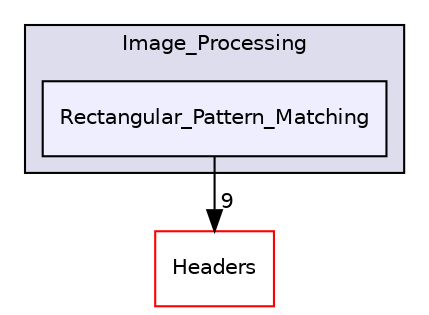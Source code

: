 digraph "Rectangular_Pattern_Matching" {
  compound=true
  node [ fontsize="10", fontname="Helvetica"];
  edge [ labelfontsize="10", labelfontname="Helvetica"];
  subgraph clusterdir_5bb2369b5f7fa649cc93423e9de5b920 {
    graph [ bgcolor="#ddddee", pencolor="black", label="Image_Processing" fontname="Helvetica", fontsize="10", URL="dir_5bb2369b5f7fa649cc93423e9de5b920.html"]
  dir_3287b68596cd2dc1fb41bc57e09313fd [shape=box, label="Rectangular_Pattern_Matching", style="filled", fillcolor="#eeeeff", pencolor="black", URL="dir_3287b68596cd2dc1fb41bc57e09313fd.html"];
  }
  dir_3ed09e8ce6640af79318ee4a8db1ede0 [shape=box label="Headers" fillcolor="white" style="filled" color="red" URL="dir_3ed09e8ce6640af79318ee4a8db1ede0.html"];
  dir_3287b68596cd2dc1fb41bc57e09313fd->dir_3ed09e8ce6640af79318ee4a8db1ede0 [headlabel="9", labeldistance=1.5 headhref="dir_000060_000008.html"];
}
